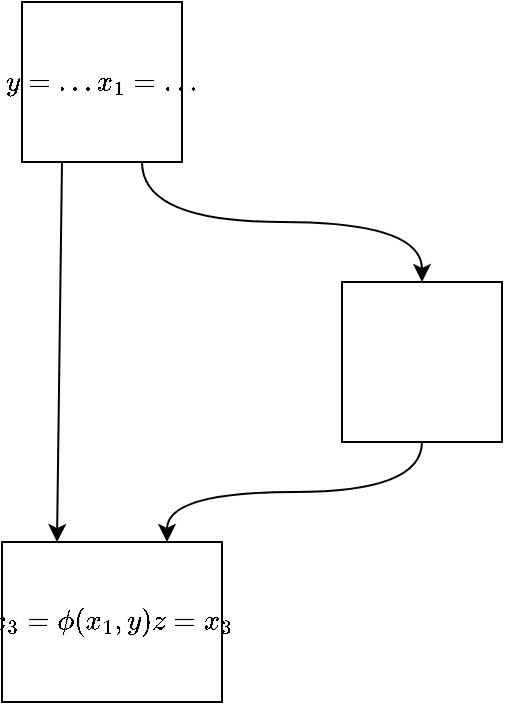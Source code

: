 <mxfile version="14.6.13" type="device"><diagram id="HmdnJrsR9ZPqzKCo6pRV" name="第 1 页"><mxGraphModel dx="716" dy="419" grid="1" gridSize="10" guides="1" tooltips="1" connect="1" arrows="1" fold="1" page="1" pageScale="1" pageWidth="827" pageHeight="1169" math="1" shadow="0"><root><mxCell id="0"/><mxCell id="1" parent="0"/><mxCell id="FnAEW3bLnD-AHwqxFZY6-28" style="rounded=0;orthogonalLoop=1;jettySize=auto;html=1;exitX=0.75;exitY=1;exitDx=0;exitDy=0;entryX=0.5;entryY=0;entryDx=0;entryDy=0;edgeStyle=orthogonalEdgeStyle;curved=1;" edge="1" parent="1" source="FnAEW3bLnD-AHwqxFZY6-29" target="FnAEW3bLnD-AHwqxFZY6-31"><mxGeometry relative="1" as="geometry"/></mxCell><mxCell id="FnAEW3bLnD-AHwqxFZY6-29" value="" style="rounded=0;whiteSpace=wrap;html=1;" vertex="1" parent="1"><mxGeometry x="90" y="210" width="80" height="80" as="geometry"/></mxCell><mxCell id="FnAEW3bLnD-AHwqxFZY6-30" style="edgeStyle=orthogonalEdgeStyle;curved=1;rounded=0;orthogonalLoop=1;jettySize=auto;html=1;entryX=0.75;entryY=0;entryDx=0;entryDy=0;exitX=0.5;exitY=1;exitDx=0;exitDy=0;" edge="1" parent="1" source="FnAEW3bLnD-AHwqxFZY6-31" target="FnAEW3bLnD-AHwqxFZY6-32"><mxGeometry relative="1" as="geometry"/></mxCell><mxCell id="FnAEW3bLnD-AHwqxFZY6-31" value="" style="rounded=0;whiteSpace=wrap;html=1;" vertex="1" parent="1"><mxGeometry x="250" y="350" width="80" height="80" as="geometry"/></mxCell><mxCell id="FnAEW3bLnD-AHwqxFZY6-32" value="" style="rounded=0;whiteSpace=wrap;html=1;" vertex="1" parent="1"><mxGeometry x="80" y="480" width="110" height="80" as="geometry"/></mxCell><mxCell id="FnAEW3bLnD-AHwqxFZY6-33" value="$$&lt;br&gt;x_3=\phi(x_1,y)\\&lt;br&gt;z=x_3&lt;br&gt;$$" style="text;html=1;strokeColor=none;fillColor=none;align=center;verticalAlign=middle;whiteSpace=wrap;rounded=0;" vertex="1" parent="1"><mxGeometry x="80" y="480" width="110" height="80" as="geometry"/></mxCell><mxCell id="FnAEW3bLnD-AHwqxFZY6-35" style="edgeStyle=none;rounded=0;orthogonalLoop=1;jettySize=auto;html=1;exitX=0.25;exitY=1;exitDx=0;exitDy=0;entryX=0.25;entryY=0;entryDx=0;entryDy=0;" edge="1" parent="1" source="FnAEW3bLnD-AHwqxFZY6-36" target="FnAEW3bLnD-AHwqxFZY6-32"><mxGeometry relative="1" as="geometry"/></mxCell><mxCell id="FnAEW3bLnD-AHwqxFZY6-36" value="$$&lt;br&gt;y=\dots \\&lt;br&gt;x_1=\dots&lt;br&gt;$$" style="text;html=1;strokeColor=none;fillColor=none;align=center;verticalAlign=middle;whiteSpace=wrap;rounded=0;" vertex="1" parent="1"><mxGeometry x="90" y="210" width="80" height="80" as="geometry"/></mxCell></root></mxGraphModel></diagram></mxfile>